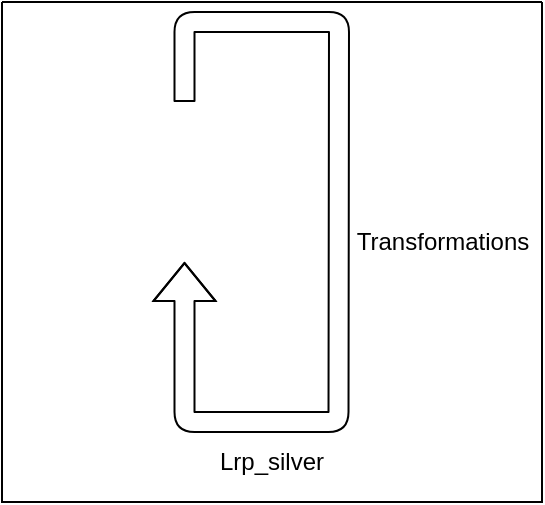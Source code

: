 <mxfile version="14.9.7" type="github">
  <diagram id="7gcUSTIZ7YSJ5vT40chW" name="Page-1">
    <mxGraphModel dx="1038" dy="2201" grid="1" gridSize="10" guides="1" tooltips="1" connect="1" arrows="1" fold="1" page="1" pageScale="1" pageWidth="1169" pageHeight="827" math="0" shadow="0">
      <root>
        <mxCell id="0" />
        <mxCell id="1" parent="0" />
        <mxCell id="GKQmxp8SML825BiT_JHe-6" value="" style="shape=image;verticalLabelPosition=bottom;labelBackgroundColor=#ffffff;verticalAlign=top;aspect=fixed;imageAspect=0;image=https://miro.medium.com/max/510/1*0GPJNdkUzRuIk_OeMTyvHA.png;" vertex="1" parent="1">
          <mxGeometry x="170" y="-1306.9" width="105" height="72.47" as="geometry" />
        </mxCell>
        <mxCell id="GKQmxp8SML825BiT_JHe-15" value="" style="shape=flexArrow;endArrow=classic;html=1;exitX=0.5;exitY=0;exitDx=0;exitDy=0;entryX=0.5;entryY=1;entryDx=0;entryDy=0;" edge="1" parent="1">
          <mxGeometry width="50" height="50" relative="1" as="geometry">
            <mxPoint x="221.25" y="-1310" as="sourcePoint" />
            <mxPoint x="221.25" y="-1230" as="targetPoint" />
            <Array as="points">
              <mxPoint x="221.25" y="-1350" />
              <mxPoint x="298.5" y="-1350" />
              <mxPoint x="298.25" y="-1150" />
              <mxPoint x="251.25" y="-1150" />
              <mxPoint x="221.25" y="-1150" />
            </Array>
          </mxGeometry>
        </mxCell>
        <mxCell id="GKQmxp8SML825BiT_JHe-18" value="" style="swimlane;startSize=0;fillColor=#121C21;" vertex="1" parent="1">
          <mxGeometry x="130" y="-1360" width="270" height="250" as="geometry" />
        </mxCell>
        <mxCell id="GKQmxp8SML825BiT_JHe-9" value="Lrp_silver" style="text;html=1;strokeColor=none;fillColor=none;align=center;verticalAlign=middle;whiteSpace=wrap;rounded=0;" vertex="1" parent="GKQmxp8SML825BiT_JHe-18">
          <mxGeometry x="90" y="220" width="90" height="20" as="geometry" />
        </mxCell>
        <mxCell id="GKQmxp8SML825BiT_JHe-19" value="Transformations" style="text;html=1;align=center;verticalAlign=middle;resizable=0;points=[];autosize=1;strokeColor=none;" vertex="1" parent="1">
          <mxGeometry x="300" y="-1250" width="100" height="20" as="geometry" />
        </mxCell>
      </root>
    </mxGraphModel>
  </diagram>
</mxfile>
